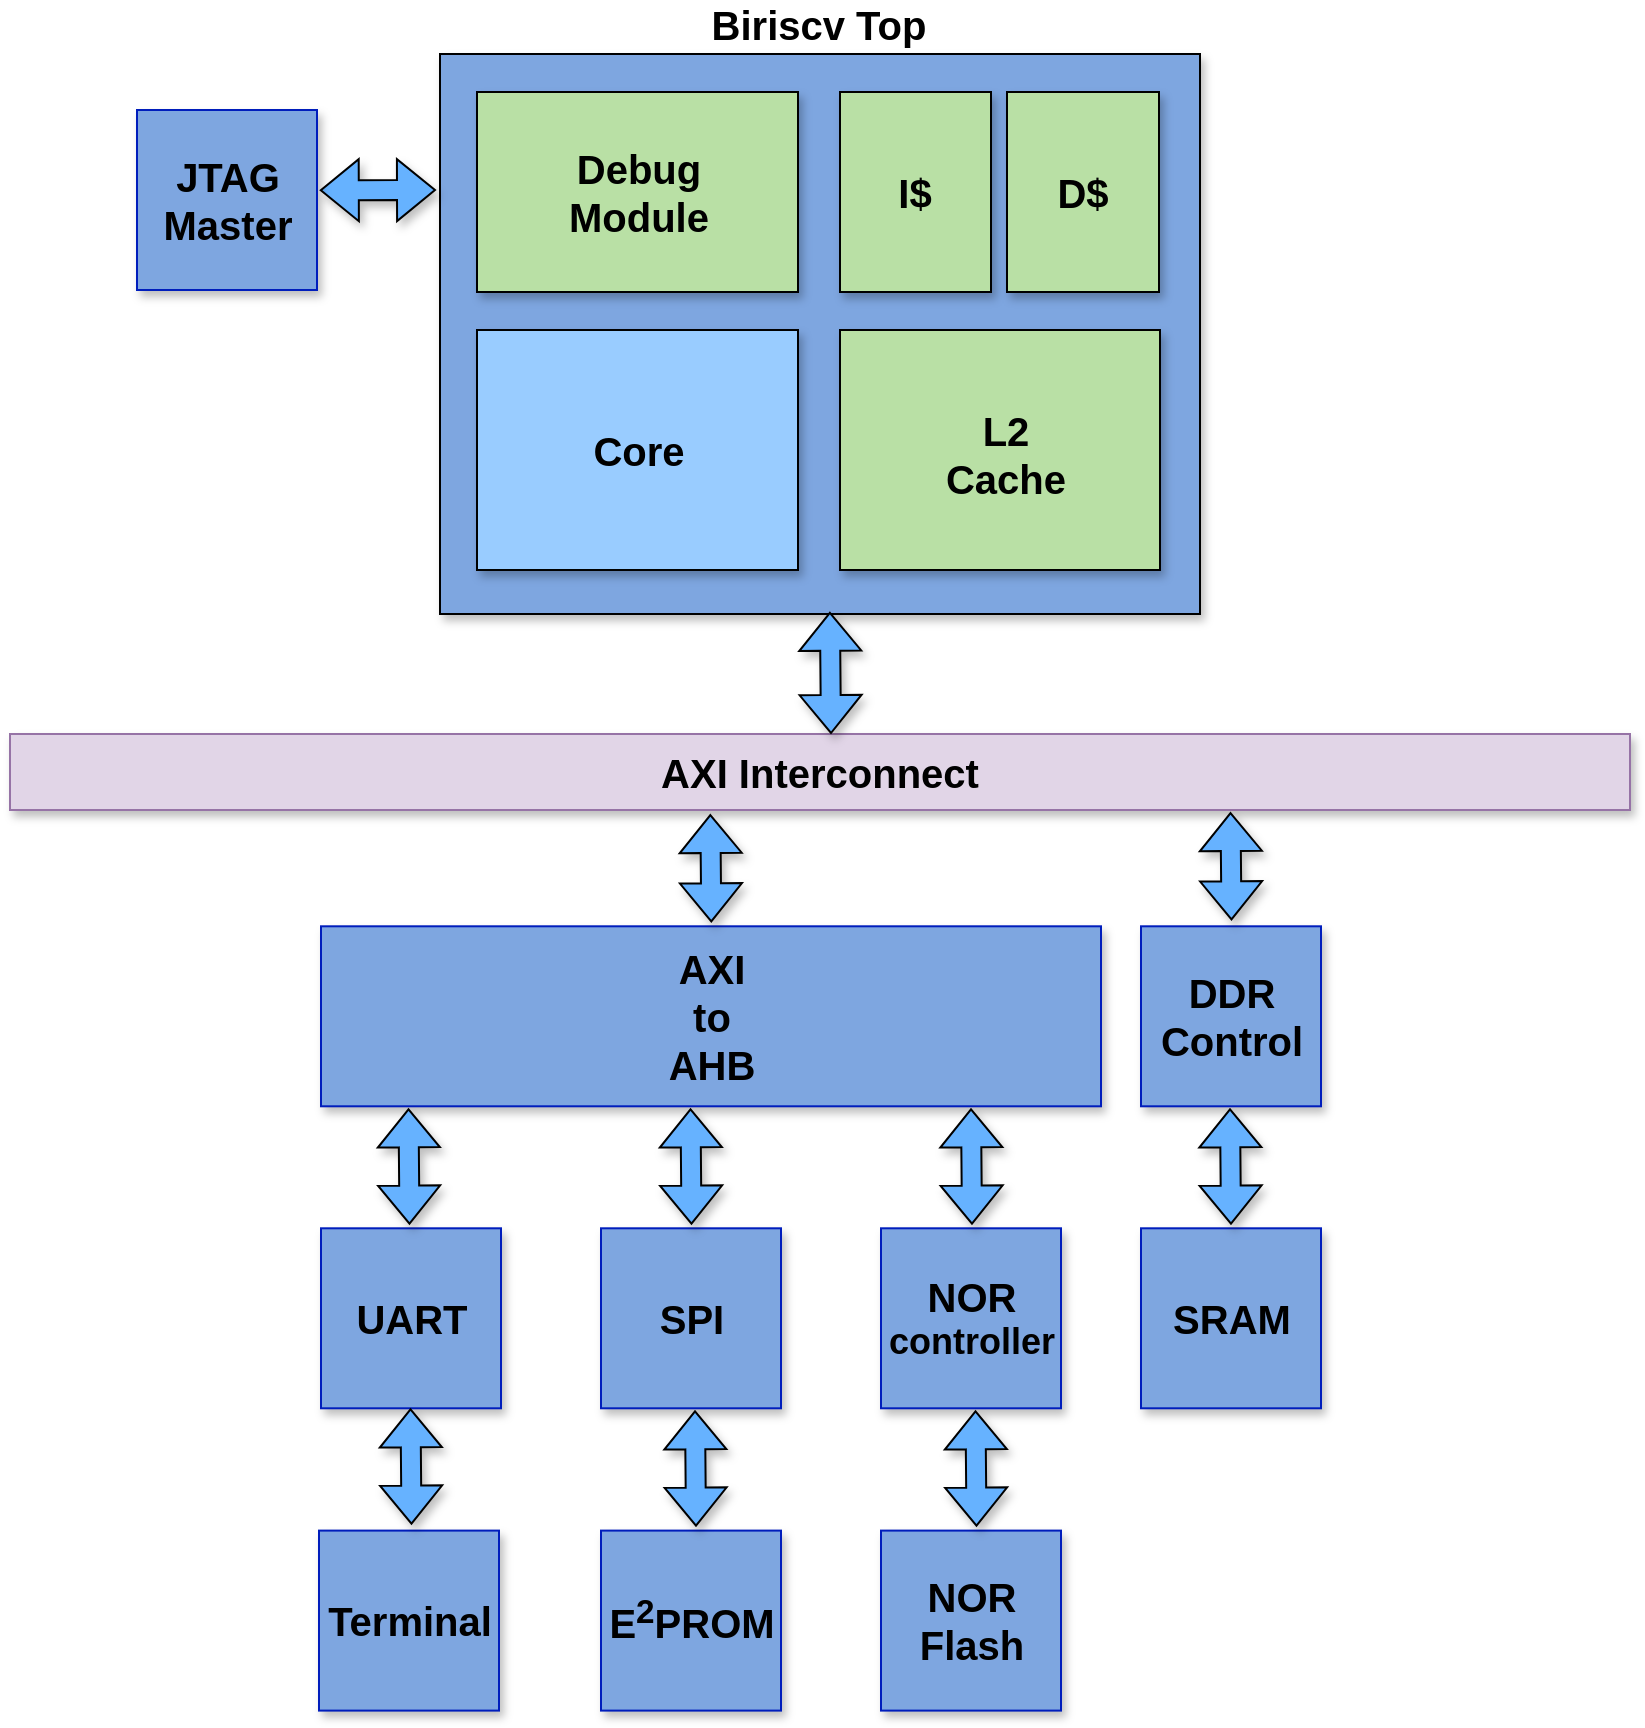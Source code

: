 <mxfile version="21.4.0" type="device">
  <diagram name="第 1 页" id="bxTRdie6LKYk-y3QE2Pp">
    <mxGraphModel dx="934" dy="618" grid="1" gridSize="10" guides="1" tooltips="1" connect="1" arrows="1" fold="1" page="1" pageScale="1" pageWidth="827" pageHeight="1169" math="0" shadow="0">
      <root>
        <mxCell id="0" />
        <mxCell id="1" parent="0" />
        <mxCell id="t3WjgwUHCRLScXGaBe3E-5" value="&lt;p style=&quot;line-height: 30%;&quot;&gt;&lt;br&gt;&lt;/p&gt;" style="rounded=0;whiteSpace=wrap;html=1;fillColor=#7EA6E0;fontColor=#ffffff;strokeColor=#000000;shadow=1;" parent="1" vertex="1">
          <mxGeometry x="224" y="130" width="380" height="280" as="geometry" />
        </mxCell>
        <mxCell id="t3WjgwUHCRLScXGaBe3E-2" value="&lt;span style=&quot;font-size: 20px;&quot;&gt;&lt;b&gt;Core&lt;/b&gt;&lt;/span&gt;" style="rounded=0;whiteSpace=wrap;html=1;fillColor=#99CCFF;shadow=1;" parent="1" vertex="1">
          <mxGeometry x="242.5" y="268" width="160.5" height="120" as="geometry" />
        </mxCell>
        <mxCell id="t3WjgwUHCRLScXGaBe3E-6" value="&lt;b&gt;&lt;font color=&quot;#000000&quot; style=&quot;font-size: 20px;&quot;&gt;AXI Interconnect&lt;br&gt;&lt;/font&gt;&lt;/b&gt;" style="rounded=0;whiteSpace=wrap;html=1;fillColor=#e1d5e7;strokeColor=#9673a6;shadow=1;" parent="1" vertex="1">
          <mxGeometry x="9" y="470" width="810" height="38" as="geometry" />
        </mxCell>
        <mxCell id="t3WjgwUHCRLScXGaBe3E-12" value="&lt;font style=&quot;font-size: 20px;&quot;&gt;&lt;b&gt;Biriscv Top&lt;/b&gt;&lt;/font&gt;" style="text;strokeColor=none;align=center;fillColor=none;html=1;verticalAlign=middle;whiteSpace=wrap;rounded=0;" parent="1" vertex="1">
          <mxGeometry x="281.5" y="110" width="263" height="10" as="geometry" />
        </mxCell>
        <mxCell id="t3WjgwUHCRLScXGaBe3E-26" value="" style="shape=flexArrow;endArrow=classic;html=1;rounded=0;exitX=0.513;exitY=0.996;exitDx=0;exitDy=0;fillColor=#66B2FF;strokeColor=default;shadow=1;startArrow=block;startFill=0;exitPerimeter=0;" parent="1" edge="1" source="t3WjgwUHCRLScXGaBe3E-5">
          <mxGeometry width="50" height="50" relative="1" as="geometry">
            <mxPoint x="401" y="459.0" as="sourcePoint" />
            <mxPoint x="419.5" y="470" as="targetPoint" />
          </mxGeometry>
        </mxCell>
        <mxCell id="QXPdjHvG6K7vzP7jlZgw-5" value="&lt;font color=&quot;#000000&quot;&gt;&lt;b&gt;&lt;span style=&quot;font-size: 20px;&quot;&gt;DDR&lt;br&gt;&lt;/span&gt;&lt;font style=&quot;font-size: 20px;&quot;&gt;Control&lt;/font&gt;&lt;br&gt;&lt;/b&gt;&lt;/font&gt;" style="rounded=0;whiteSpace=wrap;html=1;fillColor=#7EA6E0;strokeColor=#001DBC;shadow=1;fontColor=#ffffff;" vertex="1" parent="1">
          <mxGeometry x="574.5" y="566.15" width="90" height="90" as="geometry" />
        </mxCell>
        <mxCell id="QXPdjHvG6K7vzP7jlZgw-11" value="&lt;font color=&quot;#000000&quot;&gt;&lt;b&gt;&lt;span style=&quot;font-size: 20px;&quot;&gt;SRAM&lt;/span&gt;&lt;br&gt;&lt;/b&gt;&lt;/font&gt;" style="rounded=0;whiteSpace=wrap;html=1;fillColor=#7EA6E0;strokeColor=#001DBC;shadow=1;fontColor=#ffffff;" vertex="1" parent="1">
          <mxGeometry x="574.5" y="717.15" width="90" height="90" as="geometry" />
        </mxCell>
        <mxCell id="QXPdjHvG6K7vzP7jlZgw-12" value="" style="shape=flexArrow;endArrow=classic;html=1;rounded=0;exitX=0.752;exitY=1.004;exitDx=0;exitDy=0;fillColor=#66B2FF;strokeColor=default;shadow=1;startArrow=block;startFill=0;exitPerimeter=0;" edge="1" parent="1">
          <mxGeometry width="50" height="50" relative="1" as="geometry">
            <mxPoint x="619" y="657.15" as="sourcePoint" />
            <mxPoint x="619.5" y="715.3" as="targetPoint" />
          </mxGeometry>
        </mxCell>
        <mxCell id="QXPdjHvG6K7vzP7jlZgw-13" value="&lt;font style=&quot;font-size: 20px;&quot; color=&quot;#000000&quot;&gt;&lt;b&gt;&lt;span style=&quot;&quot;&gt;AXI&lt;br&gt;&lt;/span&gt;to&lt;br&gt;AHB&lt;br&gt;&lt;/b&gt;&lt;/font&gt;" style="rounded=0;whiteSpace=wrap;html=1;fillColor=#7EA6E0;strokeColor=#001DBC;shadow=1;fontColor=#ffffff;" vertex="1" parent="1">
          <mxGeometry x="164.5" y="566.15" width="390" height="90" as="geometry" />
        </mxCell>
        <mxCell id="QXPdjHvG6K7vzP7jlZgw-15" value="" style="shape=flexArrow;endArrow=classic;html=1;rounded=0;exitX=0.752;exitY=1.004;exitDx=0;exitDy=0;fillColor=#66B2FF;strokeColor=default;shadow=1;startArrow=block;startFill=0;exitPerimeter=0;entryX=0.5;entryY=0;entryDx=0;entryDy=0;" edge="1" parent="1">
          <mxGeometry width="50" height="50" relative="1" as="geometry">
            <mxPoint x="359.16" y="510.0" as="sourcePoint" />
            <mxPoint x="359.66" y="564.15" as="targetPoint" />
          </mxGeometry>
        </mxCell>
        <mxCell id="QXPdjHvG6K7vzP7jlZgw-16" value="&lt;font color=&quot;#000000&quot;&gt;&lt;b&gt;&lt;span style=&quot;font-size: 20px;&quot;&gt;UART&lt;/span&gt;&lt;br&gt;&lt;/b&gt;&lt;/font&gt;" style="rounded=0;whiteSpace=wrap;html=1;fillColor=#7EA6E0;strokeColor=#001DBC;shadow=1;fontColor=#ffffff;" vertex="1" parent="1">
          <mxGeometry x="164.5" y="717.15" width="90" height="90" as="geometry" />
        </mxCell>
        <mxCell id="QXPdjHvG6K7vzP7jlZgw-17" value="&lt;font color=&quot;#000000&quot;&gt;&lt;b&gt;&lt;span style=&quot;font-size: 20px;&quot;&gt;Terminal&lt;/span&gt;&lt;br&gt;&lt;/b&gt;&lt;/font&gt;" style="rounded=0;whiteSpace=wrap;html=1;fillColor=#7EA6E0;strokeColor=#001DBC;shadow=1;fontColor=#ffffff;" vertex="1" parent="1">
          <mxGeometry x="163.5" y="868.3" width="90" height="90" as="geometry" />
        </mxCell>
        <mxCell id="QXPdjHvG6K7vzP7jlZgw-18" value="&lt;font color=&quot;#000000&quot;&gt;&lt;b&gt;&lt;span style=&quot;font-size: 20px;&quot;&gt;SPI&lt;/span&gt;&lt;br&gt;&lt;/b&gt;&lt;/font&gt;" style="rounded=0;whiteSpace=wrap;html=1;fillColor=#7EA6E0;strokeColor=#001DBC;shadow=1;fontColor=#ffffff;" vertex="1" parent="1">
          <mxGeometry x="304.5" y="717.15" width="90" height="90" as="geometry" />
        </mxCell>
        <mxCell id="QXPdjHvG6K7vzP7jlZgw-19" value="&lt;font color=&quot;#000000&quot;&gt;&lt;b&gt;&lt;span style=&quot;font-size: 20px;&quot;&gt;E&lt;sup&gt;2&lt;/sup&gt;PROM&lt;/span&gt;&lt;br&gt;&lt;/b&gt;&lt;/font&gt;" style="rounded=0;whiteSpace=wrap;html=1;fillColor=#7EA6E0;strokeColor=#001DBC;shadow=1;fontColor=#ffffff;" vertex="1" parent="1">
          <mxGeometry x="304.5" y="868.3" width="90" height="90" as="geometry" />
        </mxCell>
        <mxCell id="QXPdjHvG6K7vzP7jlZgw-20" value="&lt;font style=&quot;&quot; color=&quot;#000000&quot;&gt;&lt;b style=&quot;&quot;&gt;&lt;span style=&quot;font-size: 20px;&quot;&gt;NOR&lt;br&gt;&lt;/span&gt;&lt;font style=&quot;font-size: 18px;&quot;&gt;controller&lt;/font&gt;&lt;br&gt;&lt;/b&gt;&lt;/font&gt;" style="rounded=0;whiteSpace=wrap;html=1;fillColor=#7EA6E0;strokeColor=#001DBC;shadow=1;fontColor=#ffffff;" vertex="1" parent="1">
          <mxGeometry x="444.5" y="717.15" width="90" height="90" as="geometry" />
        </mxCell>
        <mxCell id="QXPdjHvG6K7vzP7jlZgw-21" value="&lt;font style=&quot;font-size: 20px;&quot; color=&quot;#000000&quot;&gt;&lt;b&gt;&lt;span style=&quot;&quot;&gt;NOR&lt;br&gt;&lt;/span&gt;Flash&lt;br&gt;&lt;/b&gt;&lt;/font&gt;" style="rounded=0;whiteSpace=wrap;html=1;fillColor=#7EA6E0;strokeColor=#001DBC;shadow=1;fontColor=#ffffff;" vertex="1" parent="1">
          <mxGeometry x="444.5" y="868.3" width="90" height="90" as="geometry" />
        </mxCell>
        <mxCell id="QXPdjHvG6K7vzP7jlZgw-24" value="" style="shape=flexArrow;endArrow=classic;html=1;rounded=0;exitX=0.752;exitY=1.004;exitDx=0;exitDy=0;fillColor=#66B2FF;strokeColor=default;shadow=1;startArrow=block;startFill=0;exitPerimeter=0;" edge="1" parent="1">
          <mxGeometry width="50" height="50" relative="1" as="geometry">
            <mxPoint x="489.5" y="657.15" as="sourcePoint" />
            <mxPoint x="490" y="715.3" as="targetPoint" />
          </mxGeometry>
        </mxCell>
        <mxCell id="QXPdjHvG6K7vzP7jlZgw-25" value="" style="shape=flexArrow;endArrow=classic;html=1;rounded=0;exitX=0.752;exitY=1.004;exitDx=0;exitDy=0;fillColor=#66B2FF;strokeColor=default;shadow=1;startArrow=block;startFill=0;exitPerimeter=0;" edge="1" parent="1">
          <mxGeometry width="50" height="50" relative="1" as="geometry">
            <mxPoint x="349.25" y="657.15" as="sourcePoint" />
            <mxPoint x="349.75" y="715.3" as="targetPoint" />
          </mxGeometry>
        </mxCell>
        <mxCell id="QXPdjHvG6K7vzP7jlZgw-26" value="" style="shape=flexArrow;endArrow=classic;html=1;rounded=0;exitX=0.752;exitY=1.004;exitDx=0;exitDy=0;fillColor=#66B2FF;strokeColor=default;shadow=1;startArrow=block;startFill=0;exitPerimeter=0;" edge="1" parent="1">
          <mxGeometry width="50" height="50" relative="1" as="geometry">
            <mxPoint x="208.25" y="657.15" as="sourcePoint" />
            <mxPoint x="208.75" y="715.3" as="targetPoint" />
          </mxGeometry>
        </mxCell>
        <mxCell id="QXPdjHvG6K7vzP7jlZgw-27" value="" style="shape=flexArrow;endArrow=classic;html=1;rounded=0;exitX=0.752;exitY=1.004;exitDx=0;exitDy=0;fillColor=#66B2FF;strokeColor=default;shadow=1;startArrow=block;startFill=0;exitPerimeter=0;" edge="1" parent="1">
          <mxGeometry width="50" height="50" relative="1" as="geometry">
            <mxPoint x="209.25" y="807.15" as="sourcePoint" />
            <mxPoint x="209.75" y="865.3" as="targetPoint" />
          </mxGeometry>
        </mxCell>
        <mxCell id="QXPdjHvG6K7vzP7jlZgw-28" value="" style="shape=flexArrow;endArrow=classic;html=1;rounded=0;exitX=0.752;exitY=1.004;exitDx=0;exitDy=0;fillColor=#66B2FF;strokeColor=default;shadow=1;startArrow=block;startFill=0;exitPerimeter=0;" edge="1" parent="1">
          <mxGeometry width="50" height="50" relative="1" as="geometry">
            <mxPoint x="491.75" y="808.15" as="sourcePoint" />
            <mxPoint x="492.25" y="866.3" as="targetPoint" />
          </mxGeometry>
        </mxCell>
        <mxCell id="QXPdjHvG6K7vzP7jlZgw-29" value="" style="shape=flexArrow;endArrow=classic;html=1;rounded=0;exitX=0.752;exitY=1.004;exitDx=0;exitDy=0;fillColor=#66B2FF;strokeColor=default;shadow=1;startArrow=block;startFill=0;exitPerimeter=0;" edge="1" parent="1">
          <mxGeometry width="50" height="50" relative="1" as="geometry">
            <mxPoint x="351.5" y="808.15" as="sourcePoint" />
            <mxPoint x="352" y="866.3" as="targetPoint" />
          </mxGeometry>
        </mxCell>
        <mxCell id="QXPdjHvG6K7vzP7jlZgw-30" value="" style="shape=flexArrow;endArrow=classic;html=1;rounded=0;exitX=1.005;exitY=0.547;exitDx=0;exitDy=0;fillColor=#66B2FF;strokeColor=default;shadow=1;startArrow=block;startFill=0;exitPerimeter=0;" edge="1" parent="1">
          <mxGeometry width="50" height="50" relative="1" as="geometry">
            <mxPoint x="163.9" y="198.16" as="sourcePoint" />
            <mxPoint x="222.0" y="198" as="targetPoint" />
          </mxGeometry>
        </mxCell>
        <mxCell id="QXPdjHvG6K7vzP7jlZgw-40" value="" style="rounded=0;whiteSpace=wrap;html=1;fillColor=#B9E0A5;strokeColor=#000000;shadow=1;" vertex="1" parent="1">
          <mxGeometry x="424" y="149" width="75.5" height="100" as="geometry" />
        </mxCell>
        <mxCell id="QXPdjHvG6K7vzP7jlZgw-32" value="&lt;font style=&quot;font-size: 20px;&quot; color=&quot;#000000&quot;&gt;&lt;b&gt;&lt;span style=&quot;&quot;&gt;JTAG&lt;br&gt;&lt;/span&gt;Master&lt;br&gt;&lt;/b&gt;&lt;/font&gt;" style="rounded=0;whiteSpace=wrap;html=1;fillColor=#7EA6E0;strokeColor=#001DBC;shadow=1;fontColor=#ffffff;" vertex="1" parent="1">
          <mxGeometry x="72.5" y="158.0" width="90" height="90" as="geometry" />
        </mxCell>
        <mxCell id="QXPdjHvG6K7vzP7jlZgw-33" value="" style="rounded=0;whiteSpace=wrap;html=1;fillColor=#B9E0A5;strokeColor=#000000;shadow=1;" vertex="1" parent="1">
          <mxGeometry x="507.5" y="149" width="76" height="100" as="geometry" />
        </mxCell>
        <mxCell id="QXPdjHvG6K7vzP7jlZgw-34" value="&lt;font style=&quot;font-size: 20px;&quot;&gt;&lt;b&gt;D$&lt;/b&gt;&lt;/font&gt;" style="text;strokeColor=none;align=center;fillColor=none;html=1;verticalAlign=middle;whiteSpace=wrap;rounded=0;" vertex="1" parent="1">
          <mxGeometry x="528" y="194" width="35" height="10" as="geometry" />
        </mxCell>
        <mxCell id="QXPdjHvG6K7vzP7jlZgw-36" value="" style="rounded=0;whiteSpace=wrap;html=1;fillColor=#B9E0A5;strokeColor=#000000;shadow=1;" vertex="1" parent="1">
          <mxGeometry x="424" y="268" width="160" height="120" as="geometry" />
        </mxCell>
        <mxCell id="QXPdjHvG6K7vzP7jlZgw-37" value="&lt;font style=&quot;font-size: 20px;&quot;&gt;&lt;b&gt;L2&lt;br&gt;Cache&lt;br&gt;&lt;/b&gt;&lt;/font&gt;" style="text;strokeColor=none;align=center;fillColor=none;html=1;verticalAlign=middle;whiteSpace=wrap;rounded=0;" vertex="1" parent="1">
          <mxGeometry x="468.75" y="310" width="75.5" height="40" as="geometry" />
        </mxCell>
        <mxCell id="QXPdjHvG6K7vzP7jlZgw-38" value="&lt;font style=&quot;font-size: 20px;&quot;&gt;&lt;b&gt;Debug&lt;br&gt;Module&lt;/b&gt;&lt;/font&gt;" style="rounded=0;whiteSpace=wrap;html=1;fillColor=#B9E0A5;strokeColor=#000000;shadow=1;" vertex="1" parent="1">
          <mxGeometry x="242.5" y="149" width="160.5" height="100" as="geometry" />
        </mxCell>
        <mxCell id="t3WjgwUHCRLScXGaBe3E-19" value="&lt;font style=&quot;font-size: 20px;&quot;&gt;&lt;b&gt;I$&lt;br&gt;&lt;/b&gt;&lt;/font&gt;" style="text;strokeColor=none;align=center;fillColor=none;html=1;verticalAlign=middle;whiteSpace=wrap;rounded=0;" parent="1" vertex="1">
          <mxGeometry x="444" y="194" width="35" height="10" as="geometry" />
        </mxCell>
        <mxCell id="QXPdjHvG6K7vzP7jlZgw-41" value="" style="shape=flexArrow;endArrow=classic;html=1;rounded=0;exitX=0.752;exitY=1.004;exitDx=0;exitDy=0;fillColor=#66B2FF;strokeColor=default;shadow=1;startArrow=block;startFill=0;exitPerimeter=0;entryX=0.5;entryY=0;entryDx=0;entryDy=0;" edge="1" parent="1">
          <mxGeometry width="50" height="50" relative="1" as="geometry">
            <mxPoint x="619.25" y="509" as="sourcePoint" />
            <mxPoint x="619.75" y="563.15" as="targetPoint" />
          </mxGeometry>
        </mxCell>
      </root>
    </mxGraphModel>
  </diagram>
</mxfile>
